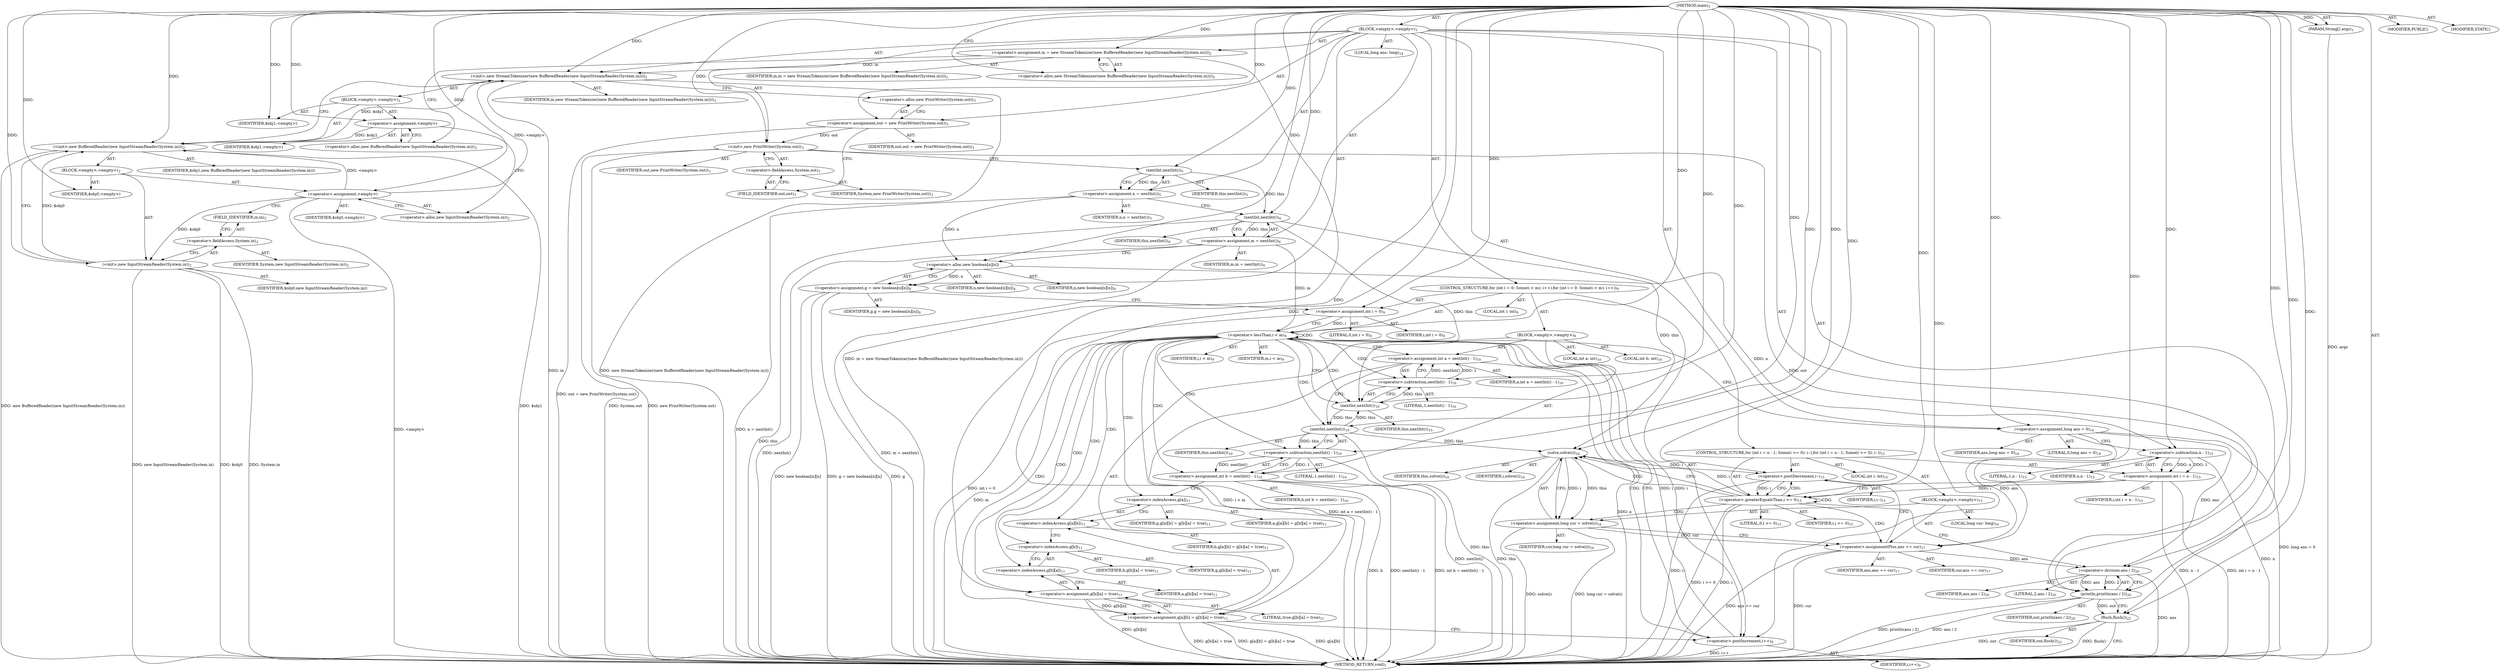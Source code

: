 digraph "main" {  
"17" [label = <(METHOD,main)<SUB>1</SUB>> ]
"18" [label = <(PARAM,String[] args)<SUB>1</SUB>> ]
"19" [label = <(BLOCK,&lt;empty&gt;,&lt;empty&gt;)<SUB>1</SUB>> ]
"20" [label = <(&lt;operator&gt;.assignment,in = new StreamTokenizer(new BufferedReader(new InputStreamReader(System.in))))<SUB>2</SUB>> ]
"21" [label = <(IDENTIFIER,in,in = new StreamTokenizer(new BufferedReader(new InputStreamReader(System.in))))<SUB>2</SUB>> ]
"22" [label = <(&lt;operator&gt;.alloc,new StreamTokenizer(new BufferedReader(new InputStreamReader(System.in))))<SUB>2</SUB>> ]
"23" [label = <(&lt;init&gt;,new StreamTokenizer(new BufferedReader(new InputStreamReader(System.in))))<SUB>2</SUB>> ]
"24" [label = <(IDENTIFIER,in,new StreamTokenizer(new BufferedReader(new InputStreamReader(System.in))))<SUB>2</SUB>> ]
"25" [label = <(BLOCK,&lt;empty&gt;,&lt;empty&gt;)<SUB>2</SUB>> ]
"26" [label = <(&lt;operator&gt;.assignment,&lt;empty&gt;)> ]
"27" [label = <(IDENTIFIER,$obj1,&lt;empty&gt;)> ]
"28" [label = <(&lt;operator&gt;.alloc,new BufferedReader(new InputStreamReader(System.in)))<SUB>2</SUB>> ]
"29" [label = <(&lt;init&gt;,new BufferedReader(new InputStreamReader(System.in)))<SUB>2</SUB>> ]
"30" [label = <(IDENTIFIER,$obj1,new BufferedReader(new InputStreamReader(System.in)))> ]
"31" [label = <(BLOCK,&lt;empty&gt;,&lt;empty&gt;)<SUB>2</SUB>> ]
"32" [label = <(&lt;operator&gt;.assignment,&lt;empty&gt;)> ]
"33" [label = <(IDENTIFIER,$obj0,&lt;empty&gt;)> ]
"34" [label = <(&lt;operator&gt;.alloc,new InputStreamReader(System.in))<SUB>2</SUB>> ]
"35" [label = <(&lt;init&gt;,new InputStreamReader(System.in))<SUB>2</SUB>> ]
"36" [label = <(IDENTIFIER,$obj0,new InputStreamReader(System.in))> ]
"37" [label = <(&lt;operator&gt;.fieldAccess,System.in)<SUB>2</SUB>> ]
"38" [label = <(IDENTIFIER,System,new InputStreamReader(System.in))<SUB>2</SUB>> ]
"39" [label = <(FIELD_IDENTIFIER,in,in)<SUB>2</SUB>> ]
"40" [label = <(IDENTIFIER,$obj0,&lt;empty&gt;)> ]
"41" [label = <(IDENTIFIER,$obj1,&lt;empty&gt;)> ]
"42" [label = <(&lt;operator&gt;.assignment,out = new PrintWriter(System.out))<SUB>3</SUB>> ]
"43" [label = <(IDENTIFIER,out,out = new PrintWriter(System.out))<SUB>3</SUB>> ]
"44" [label = <(&lt;operator&gt;.alloc,new PrintWriter(System.out))<SUB>3</SUB>> ]
"45" [label = <(&lt;init&gt;,new PrintWriter(System.out))<SUB>3</SUB>> ]
"46" [label = <(IDENTIFIER,out,new PrintWriter(System.out))<SUB>3</SUB>> ]
"47" [label = <(&lt;operator&gt;.fieldAccess,System.out)<SUB>3</SUB>> ]
"48" [label = <(IDENTIFIER,System,new PrintWriter(System.out))<SUB>3</SUB>> ]
"49" [label = <(FIELD_IDENTIFIER,out,out)<SUB>3</SUB>> ]
"50" [label = <(&lt;operator&gt;.assignment,n = nextInt())<SUB>5</SUB>> ]
"51" [label = <(IDENTIFIER,n,n = nextInt())<SUB>5</SUB>> ]
"52" [label = <(nextInt,nextInt())<SUB>5</SUB>> ]
"53" [label = <(IDENTIFIER,this,nextInt())<SUB>5</SUB>> ]
"54" [label = <(&lt;operator&gt;.assignment,m = nextInt())<SUB>6</SUB>> ]
"55" [label = <(IDENTIFIER,m,m = nextInt())<SUB>6</SUB>> ]
"56" [label = <(nextInt,nextInt())<SUB>6</SUB>> ]
"57" [label = <(IDENTIFIER,this,nextInt())<SUB>6</SUB>> ]
"58" [label = <(&lt;operator&gt;.assignment,g = new boolean[n][n])<SUB>8</SUB>> ]
"59" [label = <(IDENTIFIER,g,g = new boolean[n][n])<SUB>8</SUB>> ]
"60" [label = <(&lt;operator&gt;.alloc,new boolean[n][n])> ]
"61" [label = <(IDENTIFIER,n,new boolean[n][n])<SUB>8</SUB>> ]
"62" [label = <(IDENTIFIER,n,new boolean[n][n])<SUB>8</SUB>> ]
"63" [label = <(CONTROL_STRUCTURE,for (int i = 0; Some(i &lt; m); i++),for (int i = 0; Some(i &lt; m); i++))<SUB>9</SUB>> ]
"64" [label = <(LOCAL,int i: int)<SUB>9</SUB>> ]
"65" [label = <(&lt;operator&gt;.assignment,int i = 0)<SUB>9</SUB>> ]
"66" [label = <(IDENTIFIER,i,int i = 0)<SUB>9</SUB>> ]
"67" [label = <(LITERAL,0,int i = 0)<SUB>9</SUB>> ]
"68" [label = <(&lt;operator&gt;.lessThan,i &lt; m)<SUB>9</SUB>> ]
"69" [label = <(IDENTIFIER,i,i &lt; m)<SUB>9</SUB>> ]
"70" [label = <(IDENTIFIER,m,i &lt; m)<SUB>9</SUB>> ]
"71" [label = <(&lt;operator&gt;.postIncrement,i++)<SUB>9</SUB>> ]
"72" [label = <(IDENTIFIER,i,i++)<SUB>9</SUB>> ]
"73" [label = <(BLOCK,&lt;empty&gt;,&lt;empty&gt;)<SUB>9</SUB>> ]
"74" [label = <(LOCAL,int a: int)<SUB>10</SUB>> ]
"75" [label = <(LOCAL,int b: int)<SUB>10</SUB>> ]
"76" [label = <(&lt;operator&gt;.assignment,int a = nextInt() - 1)<SUB>10</SUB>> ]
"77" [label = <(IDENTIFIER,a,int a = nextInt() - 1)<SUB>10</SUB>> ]
"78" [label = <(&lt;operator&gt;.subtraction,nextInt() - 1)<SUB>10</SUB>> ]
"79" [label = <(nextInt,nextInt())<SUB>10</SUB>> ]
"80" [label = <(IDENTIFIER,this,nextInt())<SUB>10</SUB>> ]
"81" [label = <(LITERAL,1,nextInt() - 1)<SUB>10</SUB>> ]
"82" [label = <(&lt;operator&gt;.assignment,int b = nextInt() - 1)<SUB>10</SUB>> ]
"83" [label = <(IDENTIFIER,b,int b = nextInt() - 1)<SUB>10</SUB>> ]
"84" [label = <(&lt;operator&gt;.subtraction,nextInt() - 1)<SUB>10</SUB>> ]
"85" [label = <(nextInt,nextInt())<SUB>10</SUB>> ]
"86" [label = <(IDENTIFIER,this,nextInt())<SUB>10</SUB>> ]
"87" [label = <(LITERAL,1,nextInt() - 1)<SUB>10</SUB>> ]
"88" [label = <(&lt;operator&gt;.assignment,g[a][b] = g[b][a] = true)<SUB>11</SUB>> ]
"89" [label = <(&lt;operator&gt;.indexAccess,g[a][b])<SUB>11</SUB>> ]
"90" [label = <(&lt;operator&gt;.indexAccess,g[a])<SUB>11</SUB>> ]
"91" [label = <(IDENTIFIER,g,g[a][b] = g[b][a] = true)<SUB>11</SUB>> ]
"92" [label = <(IDENTIFIER,a,g[a][b] = g[b][a] = true)<SUB>11</SUB>> ]
"93" [label = <(IDENTIFIER,b,g[a][b] = g[b][a] = true)<SUB>11</SUB>> ]
"94" [label = <(&lt;operator&gt;.assignment,g[b][a] = true)<SUB>11</SUB>> ]
"95" [label = <(&lt;operator&gt;.indexAccess,g[b][a])<SUB>11</SUB>> ]
"96" [label = <(&lt;operator&gt;.indexAccess,g[b])<SUB>11</SUB>> ]
"97" [label = <(IDENTIFIER,g,g[b][a] = true)<SUB>11</SUB>> ]
"98" [label = <(IDENTIFIER,b,g[b][a] = true)<SUB>11</SUB>> ]
"99" [label = <(IDENTIFIER,a,g[b][a] = true)<SUB>11</SUB>> ]
"100" [label = <(LITERAL,true,g[b][a] = true)<SUB>11</SUB>> ]
"101" [label = <(LOCAL,long ans: long)<SUB>14</SUB>> ]
"102" [label = <(&lt;operator&gt;.assignment,long ans = 0)<SUB>14</SUB>> ]
"103" [label = <(IDENTIFIER,ans,long ans = 0)<SUB>14</SUB>> ]
"104" [label = <(LITERAL,0,long ans = 0)<SUB>14</SUB>> ]
"105" [label = <(CONTROL_STRUCTURE,for (int i = n - 1; Some(i &gt;= 0); i--),for (int i = n - 1; Some(i &gt;= 0); i--))<SUB>15</SUB>> ]
"106" [label = <(LOCAL,int i: int)<SUB>15</SUB>> ]
"107" [label = <(&lt;operator&gt;.assignment,int i = n - 1)<SUB>15</SUB>> ]
"108" [label = <(IDENTIFIER,i,int i = n - 1)<SUB>15</SUB>> ]
"109" [label = <(&lt;operator&gt;.subtraction,n - 1)<SUB>15</SUB>> ]
"110" [label = <(IDENTIFIER,n,n - 1)<SUB>15</SUB>> ]
"111" [label = <(LITERAL,1,n - 1)<SUB>15</SUB>> ]
"112" [label = <(&lt;operator&gt;.greaterEqualsThan,i &gt;= 0)<SUB>15</SUB>> ]
"113" [label = <(IDENTIFIER,i,i &gt;= 0)<SUB>15</SUB>> ]
"114" [label = <(LITERAL,0,i &gt;= 0)<SUB>15</SUB>> ]
"115" [label = <(&lt;operator&gt;.postDecrement,i--)<SUB>15</SUB>> ]
"116" [label = <(IDENTIFIER,i,i--)<SUB>15</SUB>> ]
"117" [label = <(BLOCK,&lt;empty&gt;,&lt;empty&gt;)<SUB>15</SUB>> ]
"118" [label = <(LOCAL,long cur: long)<SUB>16</SUB>> ]
"119" [label = <(&lt;operator&gt;.assignment,long cur = solve(i))<SUB>16</SUB>> ]
"120" [label = <(IDENTIFIER,cur,long cur = solve(i))<SUB>16</SUB>> ]
"121" [label = <(solve,solve(i))<SUB>16</SUB>> ]
"122" [label = <(IDENTIFIER,this,solve(i))<SUB>16</SUB>> ]
"123" [label = <(IDENTIFIER,i,solve(i))<SUB>16</SUB>> ]
"124" [label = <(&lt;operator&gt;.assignmentPlus,ans += cur)<SUB>17</SUB>> ]
"125" [label = <(IDENTIFIER,ans,ans += cur)<SUB>17</SUB>> ]
"126" [label = <(IDENTIFIER,cur,ans += cur)<SUB>17</SUB>> ]
"127" [label = <(println,println(ans / 2))<SUB>20</SUB>> ]
"128" [label = <(IDENTIFIER,out,println(ans / 2))<SUB>20</SUB>> ]
"129" [label = <(&lt;operator&gt;.division,ans / 2)<SUB>20</SUB>> ]
"130" [label = <(IDENTIFIER,ans,ans / 2)<SUB>20</SUB>> ]
"131" [label = <(LITERAL,2,ans / 2)<SUB>20</SUB>> ]
"132" [label = <(flush,flush())<SUB>22</SUB>> ]
"133" [label = <(IDENTIFIER,out,flush())<SUB>22</SUB>> ]
"134" [label = <(MODIFIER,PUBLIC)> ]
"135" [label = <(MODIFIER,STATIC)> ]
"136" [label = <(METHOD_RETURN,void)<SUB>1</SUB>> ]
  "17" -> "18"  [ label = "AST: "] 
  "17" -> "19"  [ label = "AST: "] 
  "17" -> "134"  [ label = "AST: "] 
  "17" -> "135"  [ label = "AST: "] 
  "17" -> "136"  [ label = "AST: "] 
  "19" -> "20"  [ label = "AST: "] 
  "19" -> "23"  [ label = "AST: "] 
  "19" -> "42"  [ label = "AST: "] 
  "19" -> "45"  [ label = "AST: "] 
  "19" -> "50"  [ label = "AST: "] 
  "19" -> "54"  [ label = "AST: "] 
  "19" -> "58"  [ label = "AST: "] 
  "19" -> "63"  [ label = "AST: "] 
  "19" -> "101"  [ label = "AST: "] 
  "19" -> "102"  [ label = "AST: "] 
  "19" -> "105"  [ label = "AST: "] 
  "19" -> "127"  [ label = "AST: "] 
  "19" -> "132"  [ label = "AST: "] 
  "20" -> "21"  [ label = "AST: "] 
  "20" -> "22"  [ label = "AST: "] 
  "23" -> "24"  [ label = "AST: "] 
  "23" -> "25"  [ label = "AST: "] 
  "25" -> "26"  [ label = "AST: "] 
  "25" -> "29"  [ label = "AST: "] 
  "25" -> "41"  [ label = "AST: "] 
  "26" -> "27"  [ label = "AST: "] 
  "26" -> "28"  [ label = "AST: "] 
  "29" -> "30"  [ label = "AST: "] 
  "29" -> "31"  [ label = "AST: "] 
  "31" -> "32"  [ label = "AST: "] 
  "31" -> "35"  [ label = "AST: "] 
  "31" -> "40"  [ label = "AST: "] 
  "32" -> "33"  [ label = "AST: "] 
  "32" -> "34"  [ label = "AST: "] 
  "35" -> "36"  [ label = "AST: "] 
  "35" -> "37"  [ label = "AST: "] 
  "37" -> "38"  [ label = "AST: "] 
  "37" -> "39"  [ label = "AST: "] 
  "42" -> "43"  [ label = "AST: "] 
  "42" -> "44"  [ label = "AST: "] 
  "45" -> "46"  [ label = "AST: "] 
  "45" -> "47"  [ label = "AST: "] 
  "47" -> "48"  [ label = "AST: "] 
  "47" -> "49"  [ label = "AST: "] 
  "50" -> "51"  [ label = "AST: "] 
  "50" -> "52"  [ label = "AST: "] 
  "52" -> "53"  [ label = "AST: "] 
  "54" -> "55"  [ label = "AST: "] 
  "54" -> "56"  [ label = "AST: "] 
  "56" -> "57"  [ label = "AST: "] 
  "58" -> "59"  [ label = "AST: "] 
  "58" -> "60"  [ label = "AST: "] 
  "60" -> "61"  [ label = "AST: "] 
  "60" -> "62"  [ label = "AST: "] 
  "63" -> "64"  [ label = "AST: "] 
  "63" -> "65"  [ label = "AST: "] 
  "63" -> "68"  [ label = "AST: "] 
  "63" -> "71"  [ label = "AST: "] 
  "63" -> "73"  [ label = "AST: "] 
  "65" -> "66"  [ label = "AST: "] 
  "65" -> "67"  [ label = "AST: "] 
  "68" -> "69"  [ label = "AST: "] 
  "68" -> "70"  [ label = "AST: "] 
  "71" -> "72"  [ label = "AST: "] 
  "73" -> "74"  [ label = "AST: "] 
  "73" -> "75"  [ label = "AST: "] 
  "73" -> "76"  [ label = "AST: "] 
  "73" -> "82"  [ label = "AST: "] 
  "73" -> "88"  [ label = "AST: "] 
  "76" -> "77"  [ label = "AST: "] 
  "76" -> "78"  [ label = "AST: "] 
  "78" -> "79"  [ label = "AST: "] 
  "78" -> "81"  [ label = "AST: "] 
  "79" -> "80"  [ label = "AST: "] 
  "82" -> "83"  [ label = "AST: "] 
  "82" -> "84"  [ label = "AST: "] 
  "84" -> "85"  [ label = "AST: "] 
  "84" -> "87"  [ label = "AST: "] 
  "85" -> "86"  [ label = "AST: "] 
  "88" -> "89"  [ label = "AST: "] 
  "88" -> "94"  [ label = "AST: "] 
  "89" -> "90"  [ label = "AST: "] 
  "89" -> "93"  [ label = "AST: "] 
  "90" -> "91"  [ label = "AST: "] 
  "90" -> "92"  [ label = "AST: "] 
  "94" -> "95"  [ label = "AST: "] 
  "94" -> "100"  [ label = "AST: "] 
  "95" -> "96"  [ label = "AST: "] 
  "95" -> "99"  [ label = "AST: "] 
  "96" -> "97"  [ label = "AST: "] 
  "96" -> "98"  [ label = "AST: "] 
  "102" -> "103"  [ label = "AST: "] 
  "102" -> "104"  [ label = "AST: "] 
  "105" -> "106"  [ label = "AST: "] 
  "105" -> "107"  [ label = "AST: "] 
  "105" -> "112"  [ label = "AST: "] 
  "105" -> "115"  [ label = "AST: "] 
  "105" -> "117"  [ label = "AST: "] 
  "107" -> "108"  [ label = "AST: "] 
  "107" -> "109"  [ label = "AST: "] 
  "109" -> "110"  [ label = "AST: "] 
  "109" -> "111"  [ label = "AST: "] 
  "112" -> "113"  [ label = "AST: "] 
  "112" -> "114"  [ label = "AST: "] 
  "115" -> "116"  [ label = "AST: "] 
  "117" -> "118"  [ label = "AST: "] 
  "117" -> "119"  [ label = "AST: "] 
  "117" -> "124"  [ label = "AST: "] 
  "119" -> "120"  [ label = "AST: "] 
  "119" -> "121"  [ label = "AST: "] 
  "121" -> "122"  [ label = "AST: "] 
  "121" -> "123"  [ label = "AST: "] 
  "124" -> "125"  [ label = "AST: "] 
  "124" -> "126"  [ label = "AST: "] 
  "127" -> "128"  [ label = "AST: "] 
  "127" -> "129"  [ label = "AST: "] 
  "129" -> "130"  [ label = "AST: "] 
  "129" -> "131"  [ label = "AST: "] 
  "132" -> "133"  [ label = "AST: "] 
  "20" -> "28"  [ label = "CFG: "] 
  "23" -> "44"  [ label = "CFG: "] 
  "42" -> "49"  [ label = "CFG: "] 
  "45" -> "52"  [ label = "CFG: "] 
  "50" -> "56"  [ label = "CFG: "] 
  "54" -> "60"  [ label = "CFG: "] 
  "58" -> "65"  [ label = "CFG: "] 
  "102" -> "109"  [ label = "CFG: "] 
  "127" -> "132"  [ label = "CFG: "] 
  "132" -> "136"  [ label = "CFG: "] 
  "22" -> "20"  [ label = "CFG: "] 
  "44" -> "42"  [ label = "CFG: "] 
  "47" -> "45"  [ label = "CFG: "] 
  "52" -> "50"  [ label = "CFG: "] 
  "56" -> "54"  [ label = "CFG: "] 
  "60" -> "58"  [ label = "CFG: "] 
  "65" -> "68"  [ label = "CFG: "] 
  "68" -> "79"  [ label = "CFG: "] 
  "68" -> "102"  [ label = "CFG: "] 
  "71" -> "68"  [ label = "CFG: "] 
  "107" -> "112"  [ label = "CFG: "] 
  "112" -> "121"  [ label = "CFG: "] 
  "112" -> "129"  [ label = "CFG: "] 
  "115" -> "112"  [ label = "CFG: "] 
  "129" -> "127"  [ label = "CFG: "] 
  "26" -> "34"  [ label = "CFG: "] 
  "29" -> "23"  [ label = "CFG: "] 
  "49" -> "47"  [ label = "CFG: "] 
  "76" -> "85"  [ label = "CFG: "] 
  "82" -> "90"  [ label = "CFG: "] 
  "88" -> "71"  [ label = "CFG: "] 
  "109" -> "107"  [ label = "CFG: "] 
  "119" -> "124"  [ label = "CFG: "] 
  "124" -> "115"  [ label = "CFG: "] 
  "28" -> "26"  [ label = "CFG: "] 
  "78" -> "76"  [ label = "CFG: "] 
  "84" -> "82"  [ label = "CFG: "] 
  "89" -> "96"  [ label = "CFG: "] 
  "94" -> "88"  [ label = "CFG: "] 
  "121" -> "119"  [ label = "CFG: "] 
  "32" -> "39"  [ label = "CFG: "] 
  "35" -> "29"  [ label = "CFG: "] 
  "79" -> "78"  [ label = "CFG: "] 
  "85" -> "84"  [ label = "CFG: "] 
  "90" -> "89"  [ label = "CFG: "] 
  "95" -> "94"  [ label = "CFG: "] 
  "34" -> "32"  [ label = "CFG: "] 
  "37" -> "35"  [ label = "CFG: "] 
  "96" -> "95"  [ label = "CFG: "] 
  "39" -> "37"  [ label = "CFG: "] 
  "17" -> "22"  [ label = "CFG: "] 
  "18" -> "136"  [ label = "DDG: args"] 
  "20" -> "136"  [ label = "DDG: in = new StreamTokenizer(new BufferedReader(new InputStreamReader(System.in)))"] 
  "23" -> "136"  [ label = "DDG: in"] 
  "29" -> "136"  [ label = "DDG: $obj1"] 
  "32" -> "136"  [ label = "DDG: &lt;empty&gt;"] 
  "35" -> "136"  [ label = "DDG: $obj0"] 
  "35" -> "136"  [ label = "DDG: System.in"] 
  "35" -> "136"  [ label = "DDG: new InputStreamReader(System.in)"] 
  "29" -> "136"  [ label = "DDG: new BufferedReader(new InputStreamReader(System.in))"] 
  "23" -> "136"  [ label = "DDG: new StreamTokenizer(new BufferedReader(new InputStreamReader(System.in)))"] 
  "42" -> "136"  [ label = "DDG: out = new PrintWriter(System.out)"] 
  "45" -> "136"  [ label = "DDG: System.out"] 
  "45" -> "136"  [ label = "DDG: new PrintWriter(System.out)"] 
  "50" -> "136"  [ label = "DDG: n = nextInt()"] 
  "56" -> "136"  [ label = "DDG: this"] 
  "54" -> "136"  [ label = "DDG: nextInt()"] 
  "54" -> "136"  [ label = "DDG: m = nextInt()"] 
  "58" -> "136"  [ label = "DDG: g"] 
  "58" -> "136"  [ label = "DDG: new boolean[n][n]"] 
  "58" -> "136"  [ label = "DDG: g = new boolean[n][n]"] 
  "65" -> "136"  [ label = "DDG: int i = 0"] 
  "68" -> "136"  [ label = "DDG: m"] 
  "68" -> "136"  [ label = "DDG: i &lt; m"] 
  "102" -> "136"  [ label = "DDG: long ans = 0"] 
  "109" -> "136"  [ label = "DDG: n"] 
  "107" -> "136"  [ label = "DDG: n - 1"] 
  "107" -> "136"  [ label = "DDG: int i = n - 1"] 
  "112" -> "136"  [ label = "DDG: i"] 
  "112" -> "136"  [ label = "DDG: i &gt;= 0"] 
  "129" -> "136"  [ label = "DDG: ans"] 
  "127" -> "136"  [ label = "DDG: ans / 2"] 
  "127" -> "136"  [ label = "DDG: println(ans / 2)"] 
  "132" -> "136"  [ label = "DDG: out"] 
  "132" -> "136"  [ label = "DDG: flush()"] 
  "121" -> "136"  [ label = "DDG: this"] 
  "119" -> "136"  [ label = "DDG: solve(i)"] 
  "119" -> "136"  [ label = "DDG: long cur = solve(i)"] 
  "124" -> "136"  [ label = "DDG: cur"] 
  "124" -> "136"  [ label = "DDG: ans += cur"] 
  "115" -> "136"  [ label = "DDG: i--"] 
  "76" -> "136"  [ label = "DDG: a"] 
  "76" -> "136"  [ label = "DDG: int a = nextInt() - 1"] 
  "82" -> "136"  [ label = "DDG: b"] 
  "85" -> "136"  [ label = "DDG: this"] 
  "84" -> "136"  [ label = "DDG: nextInt()"] 
  "82" -> "136"  [ label = "DDG: nextInt() - 1"] 
  "82" -> "136"  [ label = "DDG: int b = nextInt() - 1"] 
  "88" -> "136"  [ label = "DDG: g[a][b]"] 
  "94" -> "136"  [ label = "DDG: g[b][a]"] 
  "88" -> "136"  [ label = "DDG: g[b][a] = true"] 
  "88" -> "136"  [ label = "DDG: g[a][b] = g[b][a] = true"] 
  "71" -> "136"  [ label = "DDG: i++"] 
  "17" -> "18"  [ label = "DDG: "] 
  "17" -> "20"  [ label = "DDG: "] 
  "17" -> "42"  [ label = "DDG: "] 
  "52" -> "50"  [ label = "DDG: this"] 
  "56" -> "54"  [ label = "DDG: this"] 
  "60" -> "58"  [ label = "DDG: n"] 
  "17" -> "102"  [ label = "DDG: "] 
  "20" -> "23"  [ label = "DDG: in"] 
  "17" -> "23"  [ label = "DDG: "] 
  "32" -> "23"  [ label = "DDG: &lt;empty&gt;"] 
  "29" -> "23"  [ label = "DDG: $obj1"] 
  "42" -> "45"  [ label = "DDG: out"] 
  "17" -> "45"  [ label = "DDG: "] 
  "17" -> "65"  [ label = "DDG: "] 
  "109" -> "107"  [ label = "DDG: n"] 
  "109" -> "107"  [ label = "DDG: 1"] 
  "45" -> "127"  [ label = "DDG: out"] 
  "17" -> "127"  [ label = "DDG: "] 
  "129" -> "127"  [ label = "DDG: ans"] 
  "129" -> "127"  [ label = "DDG: 2"] 
  "127" -> "132"  [ label = "DDG: out"] 
  "17" -> "132"  [ label = "DDG: "] 
  "17" -> "26"  [ label = "DDG: "] 
  "17" -> "41"  [ label = "DDG: "] 
  "17" -> "52"  [ label = "DDG: "] 
  "52" -> "56"  [ label = "DDG: this"] 
  "17" -> "56"  [ label = "DDG: "] 
  "50" -> "60"  [ label = "DDG: n"] 
  "17" -> "60"  [ label = "DDG: "] 
  "65" -> "68"  [ label = "DDG: i"] 
  "71" -> "68"  [ label = "DDG: i"] 
  "17" -> "68"  [ label = "DDG: "] 
  "54" -> "68"  [ label = "DDG: m"] 
  "68" -> "71"  [ label = "DDG: i"] 
  "17" -> "71"  [ label = "DDG: "] 
  "78" -> "76"  [ label = "DDG: nextInt()"] 
  "78" -> "76"  [ label = "DDG: 1"] 
  "84" -> "82"  [ label = "DDG: nextInt()"] 
  "84" -> "82"  [ label = "DDG: 1"] 
  "94" -> "88"  [ label = "DDG: g[b][a]"] 
  "17" -> "88"  [ label = "DDG: "] 
  "107" -> "112"  [ label = "DDG: i"] 
  "115" -> "112"  [ label = "DDG: i"] 
  "17" -> "112"  [ label = "DDG: "] 
  "121" -> "115"  [ label = "DDG: i"] 
  "17" -> "115"  [ label = "DDG: "] 
  "121" -> "119"  [ label = "DDG: this"] 
  "121" -> "119"  [ label = "DDG: i"] 
  "119" -> "124"  [ label = "DDG: cur"] 
  "17" -> "124"  [ label = "DDG: "] 
  "102" -> "129"  [ label = "DDG: ans"] 
  "124" -> "129"  [ label = "DDG: ans"] 
  "17" -> "129"  [ label = "DDG: "] 
  "26" -> "29"  [ label = "DDG: $obj1"] 
  "17" -> "29"  [ label = "DDG: "] 
  "32" -> "29"  [ label = "DDG: &lt;empty&gt;"] 
  "35" -> "29"  [ label = "DDG: $obj0"] 
  "60" -> "109"  [ label = "DDG: n"] 
  "17" -> "109"  [ label = "DDG: "] 
  "102" -> "124"  [ label = "DDG: ans"] 
  "17" -> "32"  [ label = "DDG: "] 
  "17" -> "40"  [ label = "DDG: "] 
  "79" -> "78"  [ label = "DDG: this"] 
  "17" -> "78"  [ label = "DDG: "] 
  "85" -> "84"  [ label = "DDG: this"] 
  "17" -> "84"  [ label = "DDG: "] 
  "17" -> "94"  [ label = "DDG: "] 
  "56" -> "121"  [ label = "DDG: this"] 
  "85" -> "121"  [ label = "DDG: this"] 
  "17" -> "121"  [ label = "DDG: "] 
  "112" -> "121"  [ label = "DDG: i"] 
  "32" -> "35"  [ label = "DDG: $obj0"] 
  "17" -> "35"  [ label = "DDG: "] 
  "56" -> "79"  [ label = "DDG: this"] 
  "85" -> "79"  [ label = "DDG: this"] 
  "17" -> "79"  [ label = "DDG: "] 
  "79" -> "85"  [ label = "DDG: this"] 
  "17" -> "85"  [ label = "DDG: "] 
  "68" -> "94"  [ label = "CDG: "] 
  "68" -> "68"  [ label = "CDG: "] 
  "68" -> "96"  [ label = "CDG: "] 
  "68" -> "89"  [ label = "CDG: "] 
  "68" -> "71"  [ label = "CDG: "] 
  "68" -> "84"  [ label = "CDG: "] 
  "68" -> "85"  [ label = "CDG: "] 
  "68" -> "88"  [ label = "CDG: "] 
  "68" -> "95"  [ label = "CDG: "] 
  "68" -> "76"  [ label = "CDG: "] 
  "68" -> "82"  [ label = "CDG: "] 
  "68" -> "90"  [ label = "CDG: "] 
  "68" -> "78"  [ label = "CDG: "] 
  "68" -> "79"  [ label = "CDG: "] 
  "112" -> "115"  [ label = "CDG: "] 
  "112" -> "119"  [ label = "CDG: "] 
  "112" -> "121"  [ label = "CDG: "] 
  "112" -> "112"  [ label = "CDG: "] 
  "112" -> "124"  [ label = "CDG: "] 
}
